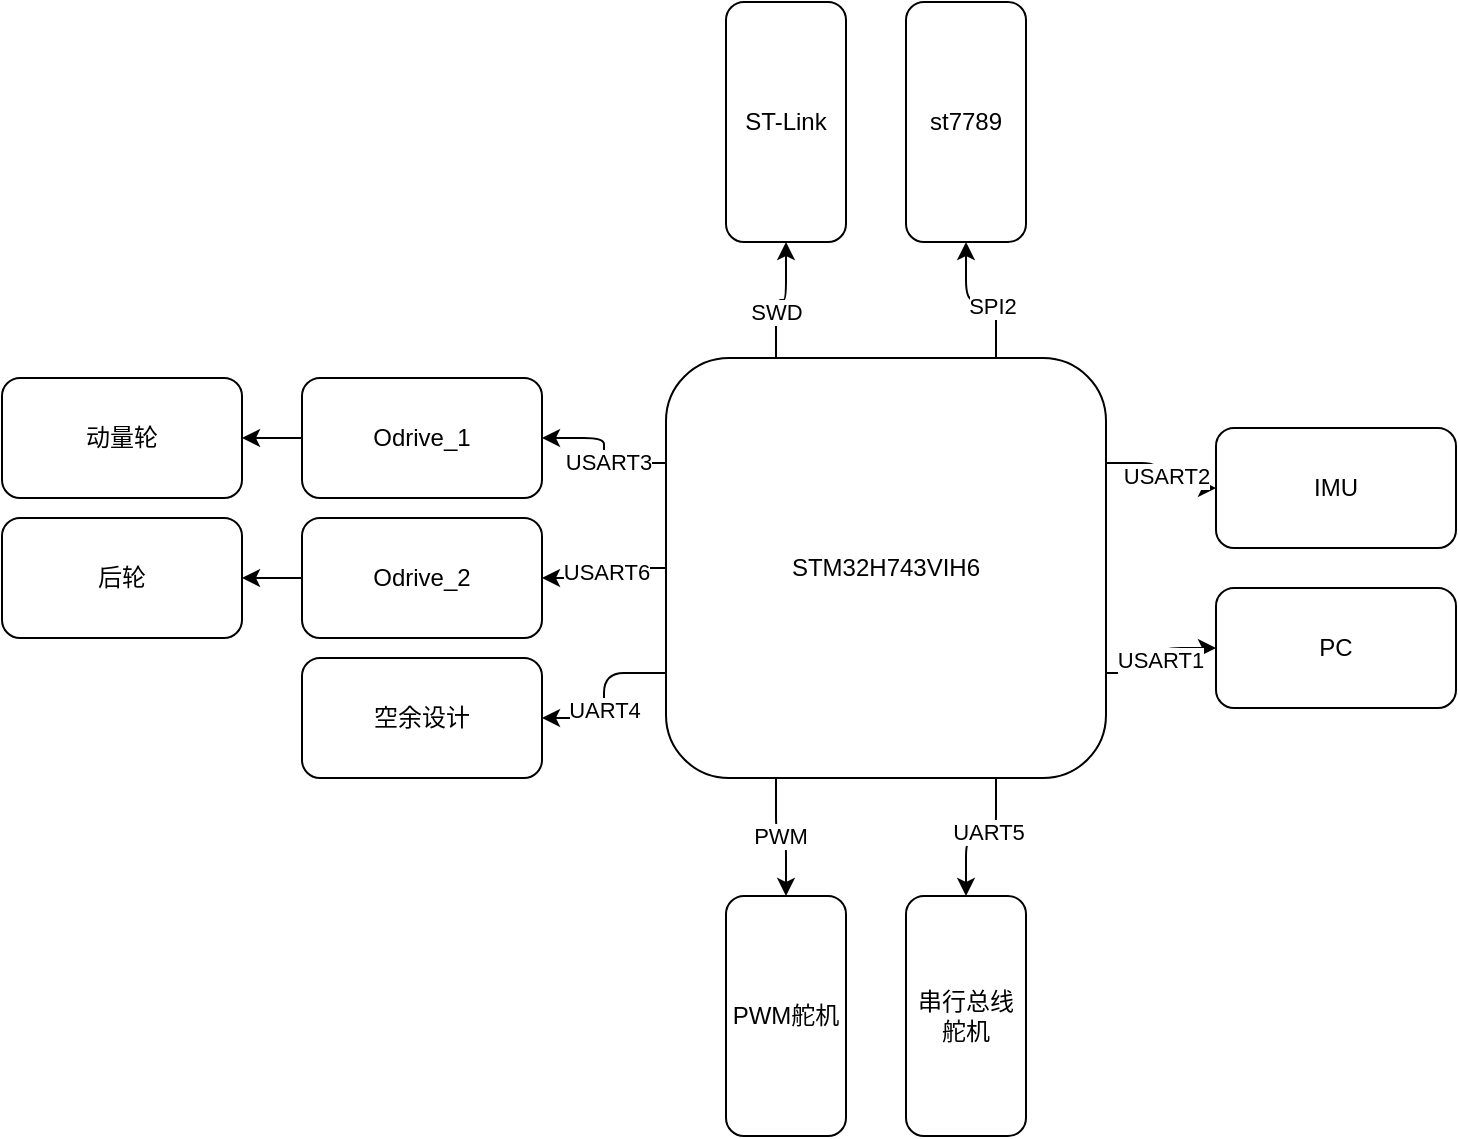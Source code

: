 <mxfile>
    <diagram name="第 1 页" id="TPmMMUc-IZCPkYvwqXmU">
        <mxGraphModel dx="2153" dy="645" grid="1" gridSize="10" guides="1" tooltips="1" connect="1" arrows="1" fold="1" page="1" pageScale="1" pageWidth="827" pageHeight="1169" background="none" math="0" shadow="0">
            <root>
                <mxCell id="0"/>
                <mxCell id="1" parent="0"/>
                <mxCell id="4IqZ2Y8Tq9wsqdOboTZO-40" style="edgeStyle=orthogonalEdgeStyle;rounded=1;orthogonalLoop=1;jettySize=auto;html=1;exitX=0;exitY=0.25;exitDx=0;exitDy=0;" parent="1" source="17" target="19" edge="1">
                    <mxGeometry relative="1" as="geometry"/>
                </mxCell>
                <mxCell id="4IqZ2Y8Tq9wsqdOboTZO-49" value="USART3" style="edgeLabel;html=1;align=center;verticalAlign=middle;resizable=0;points=[];rounded=1;" parent="4IqZ2Y8Tq9wsqdOboTZO-40" vertex="1" connectable="0">
                    <mxGeometry x="-0.142" y="-2" relative="1" as="geometry">
                        <mxPoint as="offset"/>
                    </mxGeometry>
                </mxCell>
                <mxCell id="4IqZ2Y8Tq9wsqdOboTZO-41" style="edgeStyle=orthogonalEdgeStyle;rounded=1;orthogonalLoop=1;jettySize=auto;html=1;exitX=0;exitY=0.5;exitDx=0;exitDy=0;" parent="1" source="17" target="21" edge="1">
                    <mxGeometry relative="1" as="geometry"/>
                </mxCell>
                <mxCell id="4IqZ2Y8Tq9wsqdOboTZO-50" value="USART6" style="edgeLabel;html=1;align=center;verticalAlign=middle;resizable=0;points=[];rounded=1;" parent="4IqZ2Y8Tq9wsqdOboTZO-41" vertex="1" connectable="0">
                    <mxGeometry x="-0.008" y="1" relative="1" as="geometry">
                        <mxPoint as="offset"/>
                    </mxGeometry>
                </mxCell>
                <mxCell id="4IqZ2Y8Tq9wsqdOboTZO-42" style="edgeStyle=orthogonalEdgeStyle;rounded=1;orthogonalLoop=1;jettySize=auto;html=1;exitX=0;exitY=0.75;exitDx=0;exitDy=0;" parent="1" source="17" target="37" edge="1">
                    <mxGeometry relative="1" as="geometry"/>
                </mxCell>
                <mxCell id="4IqZ2Y8Tq9wsqdOboTZO-51" value="UART4" style="edgeLabel;html=1;align=center;verticalAlign=middle;resizable=0;points=[];rounded=1;" parent="4IqZ2Y8Tq9wsqdOboTZO-42" vertex="1" connectable="0">
                    <mxGeometry x="0.16" relative="1" as="geometry">
                        <mxPoint as="offset"/>
                    </mxGeometry>
                </mxCell>
                <mxCell id="4IqZ2Y8Tq9wsqdOboTZO-43" style="edgeStyle=orthogonalEdgeStyle;rounded=1;orthogonalLoop=1;jettySize=auto;html=1;exitX=1;exitY=0.25;exitDx=0;exitDy=0;entryX=0;entryY=0.5;entryDx=0;entryDy=0;" parent="1" source="17" target="33" edge="1">
                    <mxGeometry relative="1" as="geometry"/>
                </mxCell>
                <mxCell id="4IqZ2Y8Tq9wsqdOboTZO-54" value="USART2" style="edgeLabel;html=1;align=center;verticalAlign=middle;resizable=0;points=[];rounded=1;" parent="4IqZ2Y8Tq9wsqdOboTZO-43" vertex="1" connectable="0">
                    <mxGeometry x="0.006" y="2" relative="1" as="geometry">
                        <mxPoint as="offset"/>
                    </mxGeometry>
                </mxCell>
                <mxCell id="4IqZ2Y8Tq9wsqdOboTZO-44" style="edgeStyle=orthogonalEdgeStyle;rounded=1;orthogonalLoop=1;jettySize=auto;html=1;exitX=1;exitY=0.75;exitDx=0;exitDy=0;" parent="1" source="17" target="22" edge="1">
                    <mxGeometry relative="1" as="geometry"/>
                </mxCell>
                <mxCell id="4IqZ2Y8Tq9wsqdOboTZO-55" value="USART1" style="edgeLabel;html=1;align=center;verticalAlign=middle;resizable=0;points=[];rounded=1;" parent="4IqZ2Y8Tq9wsqdOboTZO-44" vertex="1" connectable="0">
                    <mxGeometry x="0.017" y="1" relative="1" as="geometry">
                        <mxPoint as="offset"/>
                    </mxGeometry>
                </mxCell>
                <mxCell id="4IqZ2Y8Tq9wsqdOboTZO-45" style="edgeStyle=orthogonalEdgeStyle;rounded=1;orthogonalLoop=1;jettySize=auto;html=1;exitX=0.25;exitY=1;exitDx=0;exitDy=0;" parent="1" source="17" target="36" edge="1">
                    <mxGeometry relative="1" as="geometry"/>
                </mxCell>
                <mxCell id="4IqZ2Y8Tq9wsqdOboTZO-56" value="PWM" style="edgeLabel;html=1;align=center;verticalAlign=middle;resizable=0;points=[];rounded=1;" parent="4IqZ2Y8Tq9wsqdOboTZO-45" vertex="1" connectable="0">
                    <mxGeometry x="-0.022" y="1" relative="1" as="geometry">
                        <mxPoint as="offset"/>
                    </mxGeometry>
                </mxCell>
                <mxCell id="4IqZ2Y8Tq9wsqdOboTZO-46" style="edgeStyle=orthogonalEdgeStyle;rounded=1;orthogonalLoop=1;jettySize=auto;html=1;exitX=0.75;exitY=1;exitDx=0;exitDy=0;entryX=0;entryY=0.5;entryDx=0;entryDy=0;" parent="1" source="17" target="23" edge="1">
                    <mxGeometry relative="1" as="geometry"/>
                </mxCell>
                <mxCell id="4IqZ2Y8Tq9wsqdOboTZO-57" value="UART5" style="edgeLabel;html=1;align=center;verticalAlign=middle;resizable=0;points=[];rounded=1;" parent="4IqZ2Y8Tq9wsqdOboTZO-46" vertex="1" connectable="0">
                    <mxGeometry x="-0.092" y="-3" relative="1" as="geometry">
                        <mxPoint as="offset"/>
                    </mxGeometry>
                </mxCell>
                <mxCell id="4IqZ2Y8Tq9wsqdOboTZO-47" style="edgeStyle=orthogonalEdgeStyle;rounded=1;orthogonalLoop=1;jettySize=auto;html=1;exitX=0.25;exitY=0;exitDx=0;exitDy=0;" parent="1" source="17" target="26" edge="1">
                    <mxGeometry relative="1" as="geometry"/>
                </mxCell>
                <mxCell id="4IqZ2Y8Tq9wsqdOboTZO-52" value="SWD" style="edgeLabel;html=1;align=center;verticalAlign=middle;resizable=0;points=[];rounded=1;" parent="4IqZ2Y8Tq9wsqdOboTZO-47" vertex="1" connectable="0">
                    <mxGeometry x="-0.267" relative="1" as="geometry">
                        <mxPoint as="offset"/>
                    </mxGeometry>
                </mxCell>
                <mxCell id="4IqZ2Y8Tq9wsqdOboTZO-48" style="edgeStyle=orthogonalEdgeStyle;rounded=1;orthogonalLoop=1;jettySize=auto;html=1;exitX=0.75;exitY=0;exitDx=0;exitDy=0;" parent="1" source="17" target="39" edge="1">
                    <mxGeometry relative="1" as="geometry"/>
                </mxCell>
                <mxCell id="4IqZ2Y8Tq9wsqdOboTZO-53" value="SPI2" style="edgeLabel;html=1;align=center;verticalAlign=middle;resizable=0;points=[];rounded=1;" parent="4IqZ2Y8Tq9wsqdOboTZO-48" vertex="1" connectable="0">
                    <mxGeometry x="-0.272" y="2" relative="1" as="geometry">
                        <mxPoint as="offset"/>
                    </mxGeometry>
                </mxCell>
                <mxCell id="17" value="STM32H743VIH6" style="rounded=1;whiteSpace=wrap;html=1;labelBackgroundColor=none;" parent="1" vertex="1">
                    <mxGeometry x="-780" y="300" width="220" height="210" as="geometry"/>
                </mxCell>
                <mxCell id="18" style="edgeStyle=orthogonalEdgeStyle;rounded=1;orthogonalLoop=1;jettySize=auto;html=1;labelBackgroundColor=none;fontColor=default;" parent="1" source="19" target="29" edge="1">
                    <mxGeometry relative="1" as="geometry">
                        <mxPoint x="-1022" y="340" as="targetPoint"/>
                    </mxGeometry>
                </mxCell>
                <mxCell id="19" value="Odrive_1" style="rounded=1;whiteSpace=wrap;html=1;labelBackgroundColor=none;" parent="1" vertex="1">
                    <mxGeometry x="-962" y="310" width="120" height="60" as="geometry"/>
                </mxCell>
                <mxCell id="20" value="" style="edgeStyle=orthogonalEdgeStyle;rounded=1;orthogonalLoop=1;jettySize=auto;html=1;labelBackgroundColor=none;fontColor=default;" parent="1" source="21" target="30" edge="1">
                    <mxGeometry relative="1" as="geometry"/>
                </mxCell>
                <mxCell id="21" value="Odrive_2" style="rounded=1;whiteSpace=wrap;html=1;labelBackgroundColor=none;" parent="1" vertex="1">
                    <mxGeometry x="-962" y="380" width="120" height="60" as="geometry"/>
                </mxCell>
                <mxCell id="22" value="PC" style="rounded=1;whiteSpace=wrap;html=1;labelBackgroundColor=none;" parent="1" vertex="1">
                    <mxGeometry x="-505" y="415" width="120" height="60" as="geometry"/>
                </mxCell>
                <mxCell id="23" value="串行总线舵机" style="rounded=1;whiteSpace=wrap;html=1;direction=south;labelBackgroundColor=none;" parent="1" vertex="1">
                    <mxGeometry x="-660" y="569" width="60" height="120" as="geometry"/>
                </mxCell>
                <mxCell id="26" value="ST-Link" style="rounded=1;whiteSpace=wrap;html=1;direction=south;labelBackgroundColor=none;" parent="1" vertex="1">
                    <mxGeometry x="-750" y="122" width="60" height="120" as="geometry"/>
                </mxCell>
                <mxCell id="29" value="动量轮" style="rounded=1;whiteSpace=wrap;html=1;labelBackgroundColor=none;" parent="1" vertex="1">
                    <mxGeometry x="-1112" y="310" width="120" height="60" as="geometry"/>
                </mxCell>
                <mxCell id="30" value="后轮" style="whiteSpace=wrap;html=1;rounded=1;labelBackgroundColor=none;" parent="1" vertex="1">
                    <mxGeometry x="-1112" y="380" width="120" height="60" as="geometry"/>
                </mxCell>
                <mxCell id="33" value="IMU" style="rounded=1;whiteSpace=wrap;html=1;direction=east;labelBackgroundColor=none;" parent="1" vertex="1">
                    <mxGeometry x="-505" y="335" width="120" height="60" as="geometry"/>
                </mxCell>
                <mxCell id="36" value="PWM舵机" style="rounded=1;whiteSpace=wrap;html=1;direction=south;labelBackgroundColor=none;" parent="1" vertex="1">
                    <mxGeometry x="-750" y="569" width="60" height="120" as="geometry"/>
                </mxCell>
                <mxCell id="37" value="空余设计" style="rounded=1;whiteSpace=wrap;html=1;" parent="1" vertex="1">
                    <mxGeometry x="-962" y="450" width="120" height="60" as="geometry"/>
                </mxCell>
                <mxCell id="39" value="st7789" style="rounded=1;whiteSpace=wrap;html=1;direction=south;" parent="1" vertex="1">
                    <mxGeometry x="-660.001" y="122" width="60" height="120" as="geometry"/>
                </mxCell>
            </root>
        </mxGraphModel>
    </diagram>
</mxfile>
